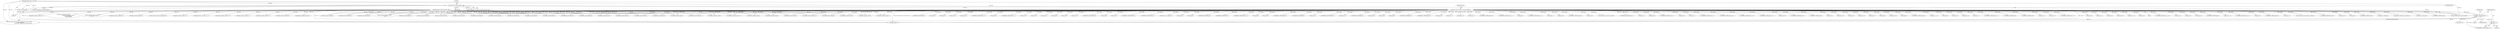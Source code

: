 digraph "0_tcpdump_3c8a2b0e91d8d8947e89384dacf6b54673083e71@pointer" {
"1000986" [label="(Call,obj_tptr + 6)"];
"1000982" [label="(Call,ipaddr_string(ndo, obj_tptr))"];
"1000143" [label="(MethodParameterIn,netdissect_options *ndo)"];
"1000312" [label="(Call,obj_tptr=tptr+sizeof(struct rsvp_object_header))"];
"1000182" [label="(Call,(const struct rsvp_object_header *)tptr)"];
"1000146" [label="(MethodParameterIn,const u_char *tptr)"];
"1001471" [label="(Call,EXTRACT_32BITS(obj_tptr + 4))"];
"1000939" [label="(Call,ip6addr_string(ndo, obj_tptr))"];
"1002783" [label="(Call,obj_tptr+=20)"];
"1003388" [label="(MethodReturn,RET)"];
"1000909" [label="(Call,ip6addr_string(ndo, obj_tptr))"];
"1003347" [label="(Call,tptr + sizeof(struct rsvp_object_header))"];
"1002806" [label="(Call,EXTRACT_16BITS(obj_tptr+2))"];
"1001998" [label="(Call,EXTRACT_32BITS(obj_tptr))"];
"1001484" [label="(Call,obj_tptr+1)"];
"1000469" [label="(Call,ip6addr_string(ndo, obj_tptr + 20))"];
"1002577" [label="(Call,ipaddr_string(ndo, obj_tptr + 4))"];
"1002547" [label="(Call,obj_tptr+=16)"];
"1000180" [label="(Call,rsvp_obj_header = (const struct rsvp_object_header *)tptr)"];
"1001585" [label="(Call,obj_tptr+3)"];
"1002936" [label="(Call,obj_tptr+=4)"];
"1003208" [label="(Call,obj_tptr + 8)"];
"1002639" [label="(Call,obj_tptr+5)"];
"1003214" [label="(Call,obj_tptr+=12)"];
"1001410" [label="(Call,obj_tptr+6)"];
"1001120" [label="(Call,EXTRACT_16BITS(obj_tptr+4))"];
"1001615" [label="(Call,obj_tptr + 4 + i)"];
"1001830" [label="(Call,obj_tptr+4)"];
"1002312" [label="(Call,ipaddr_string(ndo, obj_tptr))"];
"1000577" [label="(Call,ipaddr_string(ndo, obj_tptr + 8))"];
"1001023" [label="(Call,ipaddr_string(ndo, obj_tptr+8))"];
"1000532" [label="(Call,ipaddr_string(ndo, obj_tptr))"];
"1000988" [label="(Literal,6)"];
"1000313" [label="(Identifier,obj_tptr)"];
"1001270" [label="(Call,obj_tptr+1)"];
"1001293" [label="(Call,obj_tptr+=4)"];
"1001769" [label="(Call,obj_tptr + 4)"];
"1002574" [label="(Call,ipaddr_string(ndo, obj_tptr))"];
"1000986" [label="(Call,obj_tptr + 6)"];
"1001093" [label="(Call,EXTRACT_16BITS(obj_tptr + 2))"];
"1000314" [label="(Call,tptr+sizeof(struct rsvp_object_header))"];
"1000793" [label="(Call,EXTRACT_32BITS(obj_tptr))"];
"1001552" [label="(Call,EXTRACT_32BITS(obj_tptr))"];
"1000614" [label="(Call,ipaddr_string(ndo, obj_tptr))"];
"1000361" [label="(Call,ipaddr_string(ndo, obj_tptr))"];
"1002280" [label="(Call,ip6addr_string(ndo, obj_tptr+20))"];
"1001094" [label="(Call,obj_tptr + 2)"];
"1001220" [label="(Call,obj_tptr + 4)"];
"1002179" [label="(Call,ip6addr_string(ndo, obj_tptr))"];
"1003207" [label="(Call,EXTRACT_32BITS(obj_tptr + 8))"];
"1001141" [label="(Call,obj_tptr+8)"];
"1000504" [label="(Call,ip6addr_string(ndo, obj_tptr + 8))"];
"1001065" [label="(Call,obj_tptr + 2)"];
"1003077" [label="(Call,signature_verify(ndo, pptr, plen,\n                                            obj_ptr.rsvp_obj_integrity->digest,\n                                            rsvp_clear_checksum,\n                                            rsvp_com_header))"];
"1001451" [label="(Call,obj_tptr+2)"];
"1002713" [label="(Call,obj_tptr+=8)"];
"1000182" [label="(Call,(const struct rsvp_object_header *)tptr)"];
"1000461" [label="(Call,ip6addr_string(ndo, obj_tptr))"];
"1001847" [label="(Call,obj_tptr + 12)"];
"1001957" [label="(Call,ip6addr_string(ndo, obj_tptr))"];
"1001446" [label="(Call,obj_tptr+2)"];
"1000569" [label="(Call,ipaddr_string(ndo, obj_tptr))"];
"1000174" [label="(Block,)"];
"1000319" [label="(Identifier,obj_tlen)"];
"1001146" [label="(Call,EXTRACT_16BITS(obj_tptr + 10))"];
"1000983" [label="(Identifier,ndo)"];
"1001472" [label="(Call,obj_tptr + 4)"];
"1002874" [label="(Call,print_unknown_data(ndo, obj_tptr + 2, \"\n\t\t\", *(obj_tptr + 1) - 2))"];
"1001478" [label="(Call,obj_tptr+1)"];
"1003222" [label="(Call,obj_tptr+=4)"];
"1000744" [label="(Call,EXTRACT_32BITS(obj_tptr))"];
"1002746" [label="(Call,ip6addr_string(ndo, obj_tptr))"];
"1001147" [label="(Call,obj_tptr + 10)"];
"1001286" [label="(Call,EXTRACT_16BITS(obj_tptr + 2))"];
"1000642" [label="(Call,ip6addr_string(ndo, obj_tptr))"];
"1001121" [label="(Call,obj_tptr+4)"];
"1000143" [label="(MethodParameterIn,netdissect_options *ndo)"];
"1000992" [label="(Call,obj_tptr+=8)"];
"1003329" [label="(Call,print_unknown_data(ndo, obj_tptr, \"\n\t    \", obj_tlen))"];
"1003278" [label="(Call,ipaddr_string(ndo, obj_tptr))"];
"1001282" [label="(Call,EXTRACT_16BITS(obj_tptr+2))"];
"1001127" [label="(Call,obj_tptr + 6)"];
"1002985" [label="(Call,(const struct rsvp_obj_integrity_t *)obj_tptr)"];
"1001196" [label="(Call,EXTRACT_32BITS(obj_tptr+8))"];
"1002239" [label="(Call,ipaddr_string(ndo, obj_tptr))"];
"1002046" [label="(Call,obj_tptr+=4)"];
"1001405" [label="(Call,obj_tptr+2)"];
"1000497" [label="(Call,EXTRACT_32BITS(obj_tptr))"];
"1001882" [label="(Call,obj_tptr+=subobj_len)"];
"1002473" [label="(Call,obj_tptr+=sizeof(struct rsvp_obj_frr_t))"];
"1002656" [label="(Call,ipaddr_string(ndo, obj_tptr))"];
"1001481" [label="(Call,obj_tptr+=*(obj_tptr+1))"];
"1000312" [label="(Call,obj_tptr=tptr+sizeof(struct rsvp_object_header))"];
"1003162" [label="(Call,EXTRACT_16BITS(obj_tptr))"];
"1000184" [label="(Identifier,tptr)"];
"1002608" [label="(Call,EXTRACT_32BITS(obj_tptr))"];
"1002807" [label="(Call,obj_tptr+2)"];
"1001207" [label="(Call,obj_tptr+4)"];
"1000950" [label="(Call,ip6addr_string(ndo, obj_tptr+20))"];
"1001105" [label="(Call,obj_tptr + 4)"];
"1002149" [label="(Call,ipaddr_string(ndo, obj_tptr))"];
"1001071" [label="(Call,obj_tptr+=4)"];
"1000982" [label="(Call,ipaddr_string(ndo, obj_tptr))"];
"1001012" [label="(Call,ipaddr_string(ndo, obj_tptr))"];
"1001176" [label="(Call,EXTRACT_16BITS(obj_tptr + 2))"];
"1001460" [label="(Call,obj_tptr+3)"];
"1002929" [label="(Call,EXTRACT_24BITS(obj_tptr + 1))"];
"1002042" [label="(Call,obj_tptr + 2)"];
"1000842" [label="(Call,obj_tptr+1)"];
"1001403" [label="(Call,ipaddr_string(ndo, obj_tptr+2))"];
"1001788" [label="(Call,ip6addr_string(ndo, obj_tptr + 4))"];
"1001321" [label="(Call,obj_tptr + 1)"];
"1000408" [label="(Call,ip6addr_string(ndo, obj_tptr))"];
"1003204" [label="(Call,obj_tptr+4)"];
"1001767" [label="(Call,ipaddr_string(ndo, obj_tptr + 4))"];
"1001664" [label="(Call,obj_tptr+3)"];
"1001869" [label="(Call,obj_tptr + 4)"];
"1002644" [label="(Call,EXTRACT_16BITS(obj_tptr+6))"];
"1001644" [label="(Call,obj_tptr+2)"];
"1002353" [label="(Call,ipaddr_string(ndo, obj_tptr+8))"];
"1001275" [label="(Call,obj_tptr+1)"];
"1001189" [label="(Call,EXTRACT_32BITS(obj_tptr+4))"];
"1002269" [label="(Call,ip6addr_string(ndo, obj_tptr))"];
"1001829" [label="(Call,EXTRACT_32BITS(obj_tptr+4))"];
"1001659" [label="(Call,obj_tptr+=4+*(obj_tptr+3))"];
"1002729" [label="(Call,obj_tptr+17)"];
"1001375" [label="(Call,obj_tptr+6)"];
"1003356" [label="(Call,tptr+=rsvp_obj_len)"];
"1000768" [label="(Call,EXTRACT_32BITS(obj_tptr))"];
"1002818" [label="(Call,EXTRACT_16BITS(obj_tptr))"];
"1001064" [label="(Call,EXTRACT_16BITS(obj_tptr + 2))"];
"1000146" [label="(MethodParameterIn,const u_char *tptr)"];
"1001837" [label="(Call,obj_tptr+4)"];
"1001468" [label="(Call,obj_tptr+3)"];
"1003203" [label="(Call,EXTRACT_32BITS(obj_tptr+4))"];
"1003133" [label="(Call,EXTRACT_32BITS(obj_tptr))"];
"1001921" [label="(Call,ipaddr_string(ndo, obj_tptr))"];
"1003345" [label="(Call,print_unknown_data(ndo, tptr + sizeof(struct rsvp_object_header), \"\n\t    \", /* FIXME indentation */\n                               rsvp_obj_len - sizeof(struct rsvp_object_header)))"];
"1001177" [label="(Call,obj_tptr + 2)"];
"1001140" [label="(Call,EXTRACT_16BITS(obj_tptr+8))"];
"1001154" [label="(Call,obj_tptr+=12)"];
"1002342" [label="(Call,ipaddr_string(ndo, obj_tptr))"];
"1001699" [label="(Call,EXTRACT_16BITS(obj_tptr))"];
"1000850" [label="(Call,obj_tptr+=4)"];
"1000987" [label="(Identifier,obj_tptr)"];
"1002105" [label="(Call,rsvp_intserv_print(ndo, obj_tptr, obj_tlen))"];
"1001197" [label="(Call,obj_tptr+8)"];
"1001656" [label="(Call,obj_tptr+3)"];
"1003303" [label="(Call,ip6addr_string(ndo, obj_tptr))"];
"1001514" [label="(Call,EXTRACT_32BITS(obj_tptr))"];
"1001206" [label="(Call,EXTRACT_16BITS(obj_tptr+4))"];
"1002735" [label="(Call,obj_tptr+18)"];
"1002930" [label="(Call,obj_tptr + 1)"];
"1001231" [label="(Call,obj_tptr+=12)"];
"1000985" [label="(Call,EXTRACT_16BITS(obj_tptr + 6))"];
"1001790" [label="(Call,obj_tptr + 4)"];
"1001842" [label="(Call,EXTRACT_32BITS(obj_tptr+8))"];
"1002041" [label="(Call,EXTRACT_16BITS(obj_tptr + 2))"];
"1001636" [label="(Call,obj_tptr+1)"];
"1000707" [label="(Call,ip6addr_string(ndo, obj_tptr))"];
"1000679" [label="(Call,ipaddr_string(ndo, obj_tptr))"];
"1000540" [label="(Call,ipaddr_string(ndo, obj_tptr + 8))"];
"1001219" [label="(Call,EXTRACT_16BITS(obj_tptr + 4))"];
"1001648" [label="(Call,obj_tptr + 2)"];
"1002645" [label="(Call,obj_tptr+6)"];
"1001836" [label="(Call,EXTRACT_32BITS(obj_tptr+4))"];
"1001612" [label="(Call,safeputchar(ndo, *(obj_tptr + 4 + i)))"];
"1001190" [label="(Call,obj_tptr+4)"];
"1002379" [label="(Call,(const struct rsvp_obj_frr_t *)obj_tptr)"];
"1002209" [label="(Call,ip6addr_string(ndo, obj_tptr))"];
"1000981" [label="(Block,)"];
"1000841" [label="(Call,EXTRACT_24BITS(obj_tptr+1))"];
"1001287" [label="(Call,obj_tptr + 2)"];
"1001843" [label="(Call,obj_tptr+8)"];
"1001126" [label="(Call,EXTRACT_16BITS(obj_tptr + 6))"];
"1001283" [label="(Call,obj_tptr+2)"];
"1001417" [label="(Call,obj_tptr + 7)"];
"1000879" [label="(Call,ipaddr_string(ndo, obj_tptr))"];
"1001868" [label="(Call,EXTRACT_32BITS(obj_tptr + 4))"];
"1000984" [label="(Identifier,obj_tptr)"];
"1002734" [label="(Call,EXTRACT_16BITS(obj_tptr+18))"];
"1001846" [label="(Call,EXTRACT_32BITS(obj_tptr + 12))"];
"1000986" -> "1000985"  [label="AST: "];
"1000986" -> "1000988"  [label="CFG: "];
"1000987" -> "1000986"  [label="AST: "];
"1000988" -> "1000986"  [label="AST: "];
"1000985" -> "1000986"  [label="CFG: "];
"1000982" -> "1000986"  [label="DDG: obj_tptr"];
"1000982" -> "1000981"  [label="AST: "];
"1000982" -> "1000984"  [label="CFG: "];
"1000983" -> "1000982"  [label="AST: "];
"1000984" -> "1000982"  [label="AST: "];
"1000987" -> "1000982"  [label="CFG: "];
"1000982" -> "1003388"  [label="DDG: ipaddr_string(ndo, obj_tptr)"];
"1000982" -> "1003388"  [label="DDG: ndo"];
"1000143" -> "1000982"  [label="DDG: ndo"];
"1000312" -> "1000982"  [label="DDG: obj_tptr"];
"1000982" -> "1000985"  [label="DDG: obj_tptr"];
"1000982" -> "1000992"  [label="DDG: obj_tptr"];
"1000982" -> "1003345"  [label="DDG: ndo"];
"1000143" -> "1000142"  [label="AST: "];
"1000143" -> "1003388"  [label="DDG: ndo"];
"1000143" -> "1000361"  [label="DDG: ndo"];
"1000143" -> "1000408"  [label="DDG: ndo"];
"1000143" -> "1000461"  [label="DDG: ndo"];
"1000143" -> "1000469"  [label="DDG: ndo"];
"1000143" -> "1000504"  [label="DDG: ndo"];
"1000143" -> "1000532"  [label="DDG: ndo"];
"1000143" -> "1000540"  [label="DDG: ndo"];
"1000143" -> "1000569"  [label="DDG: ndo"];
"1000143" -> "1000577"  [label="DDG: ndo"];
"1000143" -> "1000614"  [label="DDG: ndo"];
"1000143" -> "1000642"  [label="DDG: ndo"];
"1000143" -> "1000679"  [label="DDG: ndo"];
"1000143" -> "1000707"  [label="DDG: ndo"];
"1000143" -> "1000879"  [label="DDG: ndo"];
"1000143" -> "1000909"  [label="DDG: ndo"];
"1000143" -> "1000939"  [label="DDG: ndo"];
"1000143" -> "1000950"  [label="DDG: ndo"];
"1000143" -> "1001012"  [label="DDG: ndo"];
"1000143" -> "1001023"  [label="DDG: ndo"];
"1000143" -> "1001403"  [label="DDG: ndo"];
"1000143" -> "1001612"  [label="DDG: ndo"];
"1000143" -> "1001767"  [label="DDG: ndo"];
"1000143" -> "1001788"  [label="DDG: ndo"];
"1000143" -> "1001921"  [label="DDG: ndo"];
"1000143" -> "1001957"  [label="DDG: ndo"];
"1000143" -> "1002105"  [label="DDG: ndo"];
"1000143" -> "1002149"  [label="DDG: ndo"];
"1000143" -> "1002179"  [label="DDG: ndo"];
"1000143" -> "1002209"  [label="DDG: ndo"];
"1000143" -> "1002239"  [label="DDG: ndo"];
"1000143" -> "1002269"  [label="DDG: ndo"];
"1000143" -> "1002280"  [label="DDG: ndo"];
"1000143" -> "1002312"  [label="DDG: ndo"];
"1000143" -> "1002342"  [label="DDG: ndo"];
"1000143" -> "1002353"  [label="DDG: ndo"];
"1000143" -> "1002574"  [label="DDG: ndo"];
"1000143" -> "1002577"  [label="DDG: ndo"];
"1000143" -> "1002656"  [label="DDG: ndo"];
"1000143" -> "1002746"  [label="DDG: ndo"];
"1000143" -> "1002874"  [label="DDG: ndo"];
"1000143" -> "1003077"  [label="DDG: ndo"];
"1000143" -> "1003278"  [label="DDG: ndo"];
"1000143" -> "1003303"  [label="DDG: ndo"];
"1000143" -> "1003329"  [label="DDG: ndo"];
"1000143" -> "1003345"  [label="DDG: ndo"];
"1000312" -> "1000174"  [label="AST: "];
"1000312" -> "1000314"  [label="CFG: "];
"1000313" -> "1000312"  [label="AST: "];
"1000314" -> "1000312"  [label="AST: "];
"1000319" -> "1000312"  [label="CFG: "];
"1000312" -> "1003388"  [label="DDG: obj_tptr"];
"1000312" -> "1003388"  [label="DDG: tptr+sizeof(struct rsvp_object_header)"];
"1000182" -> "1000312"  [label="DDG: tptr"];
"1000146" -> "1000312"  [label="DDG: tptr"];
"1000312" -> "1000361"  [label="DDG: obj_tptr"];
"1000312" -> "1000408"  [label="DDG: obj_tptr"];
"1000312" -> "1000461"  [label="DDG: obj_tptr"];
"1000312" -> "1000497"  [label="DDG: obj_tptr"];
"1000312" -> "1000532"  [label="DDG: obj_tptr"];
"1000312" -> "1000569"  [label="DDG: obj_tptr"];
"1000312" -> "1000614"  [label="DDG: obj_tptr"];
"1000312" -> "1000642"  [label="DDG: obj_tptr"];
"1000312" -> "1000679"  [label="DDG: obj_tptr"];
"1000312" -> "1000707"  [label="DDG: obj_tptr"];
"1000312" -> "1000744"  [label="DDG: obj_tptr"];
"1000312" -> "1000768"  [label="DDG: obj_tptr"];
"1000312" -> "1000793"  [label="DDG: obj_tptr"];
"1000312" -> "1000841"  [label="DDG: obj_tptr"];
"1000312" -> "1000842"  [label="DDG: obj_tptr"];
"1000312" -> "1000850"  [label="DDG: obj_tptr"];
"1000312" -> "1000879"  [label="DDG: obj_tptr"];
"1000312" -> "1000909"  [label="DDG: obj_tptr"];
"1000312" -> "1000939"  [label="DDG: obj_tptr"];
"1000312" -> "1001012"  [label="DDG: obj_tptr"];
"1000312" -> "1001064"  [label="DDG: obj_tptr"];
"1000312" -> "1001065"  [label="DDG: obj_tptr"];
"1000312" -> "1001071"  [label="DDG: obj_tptr"];
"1000312" -> "1001093"  [label="DDG: obj_tptr"];
"1000312" -> "1001094"  [label="DDG: obj_tptr"];
"1000312" -> "1001105"  [label="DDG: obj_tptr"];
"1000312" -> "1001120"  [label="DDG: obj_tptr"];
"1000312" -> "1001121"  [label="DDG: obj_tptr"];
"1000312" -> "1001126"  [label="DDG: obj_tptr"];
"1000312" -> "1001127"  [label="DDG: obj_tptr"];
"1000312" -> "1001140"  [label="DDG: obj_tptr"];
"1000312" -> "1001141"  [label="DDG: obj_tptr"];
"1000312" -> "1001146"  [label="DDG: obj_tptr"];
"1000312" -> "1001147"  [label="DDG: obj_tptr"];
"1000312" -> "1001154"  [label="DDG: obj_tptr"];
"1000312" -> "1001176"  [label="DDG: obj_tptr"];
"1000312" -> "1001177"  [label="DDG: obj_tptr"];
"1000312" -> "1001189"  [label="DDG: obj_tptr"];
"1000312" -> "1001190"  [label="DDG: obj_tptr"];
"1000312" -> "1001196"  [label="DDG: obj_tptr"];
"1000312" -> "1001197"  [label="DDG: obj_tptr"];
"1000312" -> "1001206"  [label="DDG: obj_tptr"];
"1000312" -> "1001207"  [label="DDG: obj_tptr"];
"1000312" -> "1001219"  [label="DDG: obj_tptr"];
"1000312" -> "1001220"  [label="DDG: obj_tptr"];
"1000312" -> "1001231"  [label="DDG: obj_tptr"];
"1000312" -> "1001270"  [label="DDG: obj_tptr"];
"1000312" -> "1001275"  [label="DDG: obj_tptr"];
"1000312" -> "1001282"  [label="DDG: obj_tptr"];
"1000312" -> "1001283"  [label="DDG: obj_tptr"];
"1000312" -> "1001286"  [label="DDG: obj_tptr"];
"1000312" -> "1001287"  [label="DDG: obj_tptr"];
"1000312" -> "1001293"  [label="DDG: obj_tptr"];
"1000312" -> "1001321"  [label="DDG: obj_tptr"];
"1000312" -> "1001375"  [label="DDG: obj_tptr"];
"1000312" -> "1001403"  [label="DDG: obj_tptr"];
"1000312" -> "1001405"  [label="DDG: obj_tptr"];
"1000312" -> "1001410"  [label="DDG: obj_tptr"];
"1000312" -> "1001417"  [label="DDG: obj_tptr"];
"1000312" -> "1001446"  [label="DDG: obj_tptr"];
"1000312" -> "1001451"  [label="DDG: obj_tptr"];
"1000312" -> "1001460"  [label="DDG: obj_tptr"];
"1000312" -> "1001468"  [label="DDG: obj_tptr"];
"1000312" -> "1001471"  [label="DDG: obj_tptr"];
"1000312" -> "1001472"  [label="DDG: obj_tptr"];
"1000312" -> "1001478"  [label="DDG: obj_tptr"];
"1000312" -> "1001481"  [label="DDG: obj_tptr"];
"1000312" -> "1001484"  [label="DDG: obj_tptr"];
"1000312" -> "1001514"  [label="DDG: obj_tptr"];
"1000312" -> "1001552"  [label="DDG: obj_tptr"];
"1000312" -> "1001585"  [label="DDG: obj_tptr"];
"1000312" -> "1001615"  [label="DDG: obj_tptr"];
"1000312" -> "1001636"  [label="DDG: obj_tptr"];
"1000312" -> "1001644"  [label="DDG: obj_tptr"];
"1000312" -> "1001648"  [label="DDG: obj_tptr"];
"1000312" -> "1001656"  [label="DDG: obj_tptr"];
"1000312" -> "1001659"  [label="DDG: obj_tptr"];
"1000312" -> "1001664"  [label="DDG: obj_tptr"];
"1000312" -> "1001699"  [label="DDG: obj_tptr"];
"1000312" -> "1001767"  [label="DDG: obj_tptr"];
"1000312" -> "1001769"  [label="DDG: obj_tptr"];
"1000312" -> "1001788"  [label="DDG: obj_tptr"];
"1000312" -> "1001790"  [label="DDG: obj_tptr"];
"1000312" -> "1001829"  [label="DDG: obj_tptr"];
"1000312" -> "1001830"  [label="DDG: obj_tptr"];
"1000312" -> "1001836"  [label="DDG: obj_tptr"];
"1000312" -> "1001837"  [label="DDG: obj_tptr"];
"1000312" -> "1001842"  [label="DDG: obj_tptr"];
"1000312" -> "1001843"  [label="DDG: obj_tptr"];
"1000312" -> "1001846"  [label="DDG: obj_tptr"];
"1000312" -> "1001847"  [label="DDG: obj_tptr"];
"1000312" -> "1001868"  [label="DDG: obj_tptr"];
"1000312" -> "1001869"  [label="DDG: obj_tptr"];
"1000312" -> "1001882"  [label="DDG: obj_tptr"];
"1000312" -> "1001921"  [label="DDG: obj_tptr"];
"1000312" -> "1001957"  [label="DDG: obj_tptr"];
"1000312" -> "1001998"  [label="DDG: obj_tptr"];
"1000312" -> "1002041"  [label="DDG: obj_tptr"];
"1000312" -> "1002042"  [label="DDG: obj_tptr"];
"1000312" -> "1002046"  [label="DDG: obj_tptr"];
"1000312" -> "1002149"  [label="DDG: obj_tptr"];
"1000312" -> "1002179"  [label="DDG: obj_tptr"];
"1000312" -> "1002209"  [label="DDG: obj_tptr"];
"1000312" -> "1002239"  [label="DDG: obj_tptr"];
"1000312" -> "1002269"  [label="DDG: obj_tptr"];
"1000312" -> "1002312"  [label="DDG: obj_tptr"];
"1000312" -> "1002342"  [label="DDG: obj_tptr"];
"1000312" -> "1002379"  [label="DDG: obj_tptr"];
"1000312" -> "1002473"  [label="DDG: obj_tptr"];
"1000312" -> "1002547"  [label="DDG: obj_tptr"];
"1000312" -> "1002574"  [label="DDG: obj_tptr"];
"1000312" -> "1002608"  [label="DDG: obj_tptr"];
"1000312" -> "1002639"  [label="DDG: obj_tptr"];
"1000312" -> "1002644"  [label="DDG: obj_tptr"];
"1000312" -> "1002645"  [label="DDG: obj_tptr"];
"1000312" -> "1002656"  [label="DDG: obj_tptr"];
"1000312" -> "1002713"  [label="DDG: obj_tptr"];
"1000312" -> "1002729"  [label="DDG: obj_tptr"];
"1000312" -> "1002734"  [label="DDG: obj_tptr"];
"1000312" -> "1002735"  [label="DDG: obj_tptr"];
"1000312" -> "1002746"  [label="DDG: obj_tptr"];
"1000312" -> "1002783"  [label="DDG: obj_tptr"];
"1000312" -> "1002806"  [label="DDG: obj_tptr"];
"1000312" -> "1002807"  [label="DDG: obj_tptr"];
"1000312" -> "1002818"  [label="DDG: obj_tptr"];
"1000312" -> "1002929"  [label="DDG: obj_tptr"];
"1000312" -> "1002930"  [label="DDG: obj_tptr"];
"1000312" -> "1002936"  [label="DDG: obj_tptr"];
"1000312" -> "1002985"  [label="DDG: obj_tptr"];
"1000312" -> "1003133"  [label="DDG: obj_tptr"];
"1000312" -> "1003162"  [label="DDG: obj_tptr"];
"1000312" -> "1003203"  [label="DDG: obj_tptr"];
"1000312" -> "1003204"  [label="DDG: obj_tptr"];
"1000312" -> "1003207"  [label="DDG: obj_tptr"];
"1000312" -> "1003208"  [label="DDG: obj_tptr"];
"1000312" -> "1003214"  [label="DDG: obj_tptr"];
"1000312" -> "1003222"  [label="DDG: obj_tptr"];
"1000312" -> "1003278"  [label="DDG: obj_tptr"];
"1000312" -> "1003303"  [label="DDG: obj_tptr"];
"1000312" -> "1003329"  [label="DDG: obj_tptr"];
"1000182" -> "1000180"  [label="AST: "];
"1000182" -> "1000184"  [label="CFG: "];
"1000183" -> "1000182"  [label="AST: "];
"1000184" -> "1000182"  [label="AST: "];
"1000180" -> "1000182"  [label="CFG: "];
"1000182" -> "1003388"  [label="DDG: tptr"];
"1000182" -> "1000180"  [label="DDG: tptr"];
"1000146" -> "1000182"  [label="DDG: tptr"];
"1000182" -> "1000314"  [label="DDG: tptr"];
"1000182" -> "1003345"  [label="DDG: tptr"];
"1000182" -> "1003347"  [label="DDG: tptr"];
"1000182" -> "1003356"  [label="DDG: tptr"];
"1000146" -> "1000142"  [label="AST: "];
"1000146" -> "1003388"  [label="DDG: tptr"];
"1000146" -> "1000314"  [label="DDG: tptr"];
"1000146" -> "1003345"  [label="DDG: tptr"];
"1000146" -> "1003347"  [label="DDG: tptr"];
"1000146" -> "1003356"  [label="DDG: tptr"];
}
